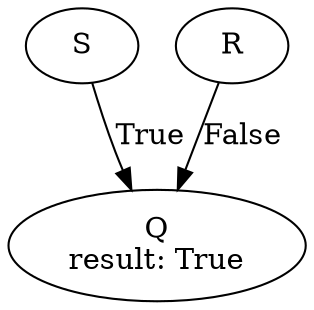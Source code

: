 digraph G {
  "Q" [label="Q\nresult: True"];
  "S" -> "Q" [label="True"];
  "R" -> "Q" [label="False"];
}